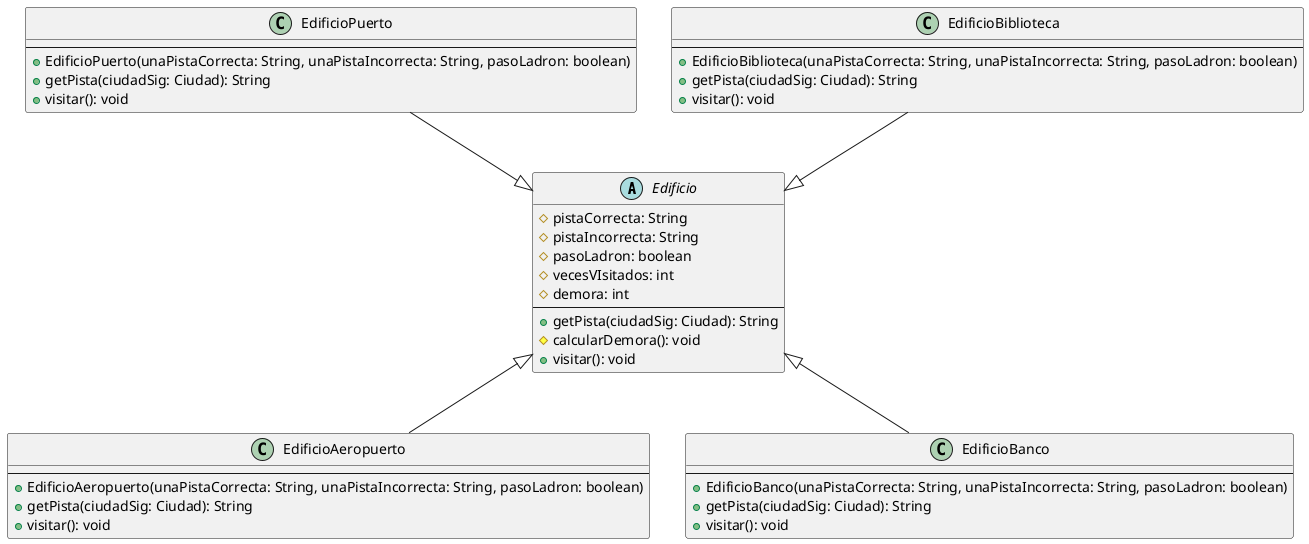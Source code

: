 @startuml

abstract class Edificio{
    #pistaCorrecta: String
    #pistaIncorrecta: String
    #pasoLadron: boolean
    #vecesVIsitados: int
    #demora: int
    --
    +getPista(ciudadSig: Ciudad): String
    #calcularDemora(): void
    +visitar(): void
}

class EdificioAeropuerto {
    --
    +EdificioAeropuerto(unaPistaCorrecta: String, unaPistaIncorrecta: String, pasoLadron: boolean)
    +getPista(ciudadSig: Ciudad): String
    +visitar(): void
}

class EdificioBanco {
    --
    +EdificioBanco(unaPistaCorrecta: String, unaPistaIncorrecta: String, pasoLadron: boolean)
    +getPista(ciudadSig: Ciudad): String
    +visitar(): void
}

class EdificioBiblioteca {
    --
    +EdificioBiblioteca(unaPistaCorrecta: String, unaPistaIncorrecta: String, pasoLadron: boolean)
    +getPista(ciudadSig: Ciudad): String
    +visitar(): void
}

class EdificioPuerto {
    --
    +EdificioPuerto(unaPistaCorrecta: String, unaPistaIncorrecta: String, pasoLadron: boolean)
    +getPista(ciudadSig: Ciudad): String
    +visitar(): void
}

Edificio <|-down- EdificioAeropuerto
Edificio <|-down- EdificioBanco
Edificio <|-up- EdificioBiblioteca
Edificio <|-up- EdificioPuerto


@enduml